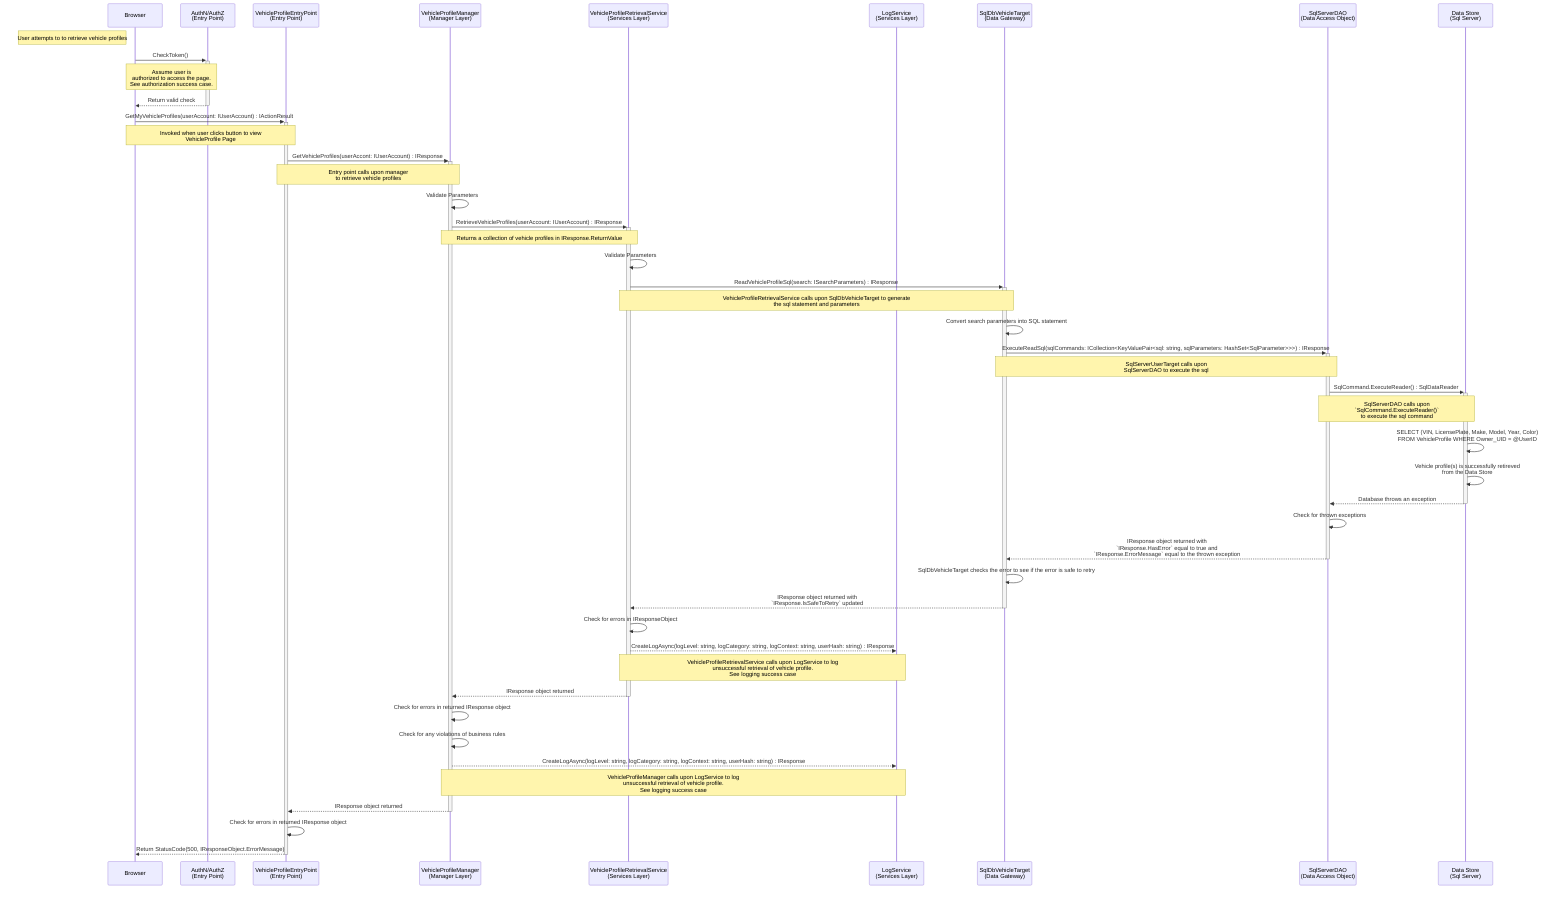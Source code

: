 sequenceDiagram
participant u as Browser
participant az as AuthN/AuthZ<br>(Entry Point)
participant e as VehicleProfileEntryPoint<br>(Entry Point)
participant vpm as VehicleProfileManager<br>(Manager Layer)
participant vps as VehicleProfileRetrievalService<br>(Services Layer)
participant ll as LogService<br>(Services Layer)
participant dg as SqlDbVehicleTarget<br>(Data Gateway)
participant da as SqlServerDAO<br>(Data Access Object)
participant ds as Data Store<br>(Sql Server)

Note Left of u: User attempts to to retrieve vehicle profiles
u->>+az: CheckToken() 
    Note over u,az: Assume user is<br>authorized to access the page.<br>See authorization success case.
az-->>-u: Return valid check

u->>+e: GetMyVehicleProfiles(userAccount: IUserAccount) : IActionResult
    Note over u,e: Invoked when user clicks button to view<br>VehicleProfile Page

    e->>+vpm: GetVehicleProfiles(userAccont: IUserAccount) : IResponse
        Note over e,vpm: Entry point calls upon manager<br>to retrieve vehicle profiles

        vpm->>vpm: Validate Parameters
            
        vpm->>+vps: RetrieveVehicleProfiles(userAccount: IUserAccount) : IResponse
            Note over vpm,vps: Returns a collection of vehicle profiles in IResponse.ReturnValue

            vps->>vps: Validate Parameters

            vps->>+dg: ReadVehicleProfileSql(search: ISearchParameters) : IResponse
                Note over vps,dg: VehicleProfileRetrievalService calls upon SqlDbVehicleTarget to generate<br>the sql statement and parameters

                dg->>dg: Convert search parameters into SQL statement

                dg->>+da: ExecuteReadSql(sqlCommands: ICollection<KeyValuePair<sql: string, sqlParameters: HashSet<SqlParameter>>>) : IResponse
                    Note over dg,da: SqlServerUserTarget calls upon<br>SqlServerDAO to execute the sql

                    da->>+ds: SqlCommand.ExecuteReader() : SqlDataReader
                        Note over da,ds: SqlServerDAO calls upon<br>`SqlCommand.ExecuteReader()`<br>to execute the sql command
                        
                        ds->>ds: SELECT (VIN, LicensePlate, Make, Model, Year, Color)<br>FROM VehicleProfile WHERE Owner_UID = @UserID;

                        ds->>ds: Vehicle profile(s) is successfully retireved<br>from the Data Store

                    ds-->>-da: Database throws an exception

                    da->>da: Check for thrown exceptions

                    da-->>-dg: IResponse object returned with<br>`IResponse.HasError` equal to true and<br>`IResponse.ErrorMessage` equal to the thrown exception

                dg->>dg: SqlDbVehicleTarget checks the error to see if the error is safe to retry

            dg-->>-vps: IResponse object returned with<br>`IResponse.IsSafeToRetry` updated

            vps->>vps: Check for errors in IResponseObject

            # Log unsuccessful vehicle retrieval
            vps-->>ll: CreateLogAsync(logLevel: string, logCategory: string, logContext: string, userHash: string) : IResponse
                Note over vps,ll: VehicleProfileRetrievalService calls upon LogService to log<br>unsuccessful retrieval of vehicle profile.<br>See logging success case

        vps-->>-vpm: IResponse object returned

        vpm->>vpm: Check for errors in returned IResponse object

        vpm->>vpm: Check for any violations of business rules

        # Log unsuccessful vehicle retrieval
        vpm-->>ll: CreateLogAsync(logLevel: string, logCategory: string, logContext: string, userHash: string) : IResponse
            Note over vpm,ll: VehicleProfileManager calls upon LogService to log<br>unsuccessful retrieval of vehicle profile.<br>See logging success case

    vpm-->>-e: IResponse object returned

    e->>e: Check for errors in returned IResponse object

e-->>-u: Return StatusCode(500, IResponseObject.ErrorMessage)